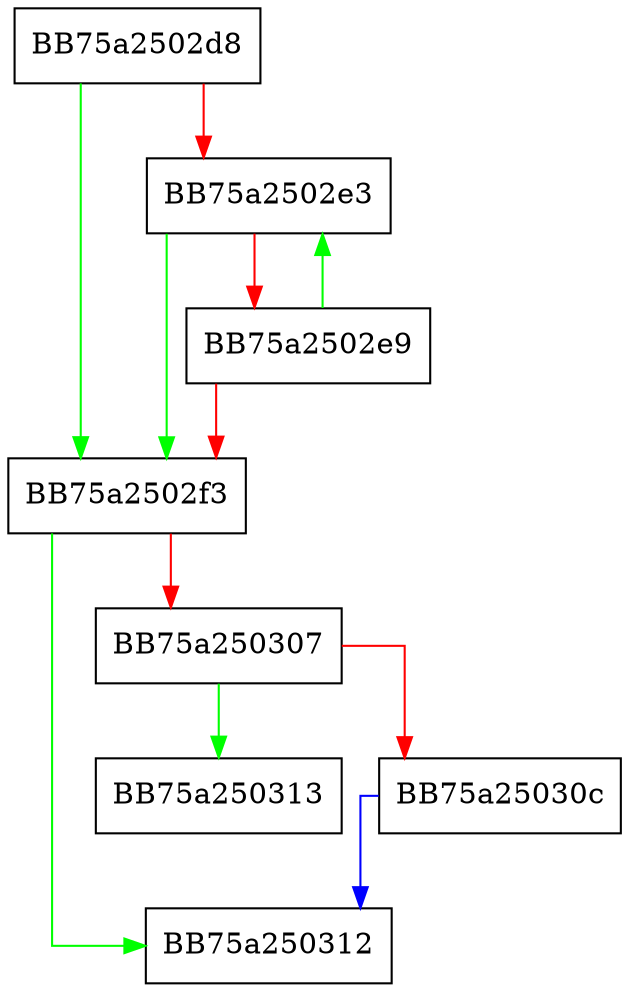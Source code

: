 digraph StringLengthWorkerW {
  node [shape="box"];
  graph [splines=ortho];
  BB75a2502d8 -> BB75a2502f3 [color="green"];
  BB75a2502d8 -> BB75a2502e3 [color="red"];
  BB75a2502e3 -> BB75a2502f3 [color="green"];
  BB75a2502e3 -> BB75a2502e9 [color="red"];
  BB75a2502e9 -> BB75a2502e3 [color="green"];
  BB75a2502e9 -> BB75a2502f3 [color="red"];
  BB75a2502f3 -> BB75a250312 [color="green"];
  BB75a2502f3 -> BB75a250307 [color="red"];
  BB75a250307 -> BB75a250313 [color="green"];
  BB75a250307 -> BB75a25030c [color="red"];
  BB75a25030c -> BB75a250312 [color="blue"];
}